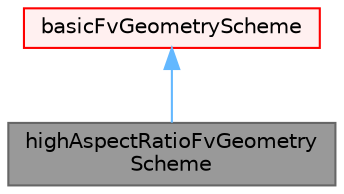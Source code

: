 digraph "highAspectRatioFvGeometryScheme"
{
 // LATEX_PDF_SIZE
  bgcolor="transparent";
  edge [fontname=Helvetica,fontsize=10,labelfontname=Helvetica,labelfontsize=10];
  node [fontname=Helvetica,fontsize=10,shape=box,height=0.2,width=0.4];
  Node1 [id="Node000001",label="highAspectRatioFvGeometry\lScheme",height=0.2,width=0.4,color="gray40", fillcolor="grey60", style="filled", fontcolor="black",tooltip="Geometry calculation scheme with automatic stabilisation for high-aspect ratio cells."];
  Node2 -> Node1 [id="edge1_Node000001_Node000002",dir="back",color="steelblue1",style="solid",tooltip=" "];
  Node2 [id="Node000002",label="basicFvGeometryScheme",height=0.2,width=0.4,color="red", fillcolor="#FFF0F0", style="filled",URL="$classFoam_1_1basicFvGeometryScheme.html",tooltip="Default geometry calculation scheme. Slight stabilisation for bad meshes."];
}
